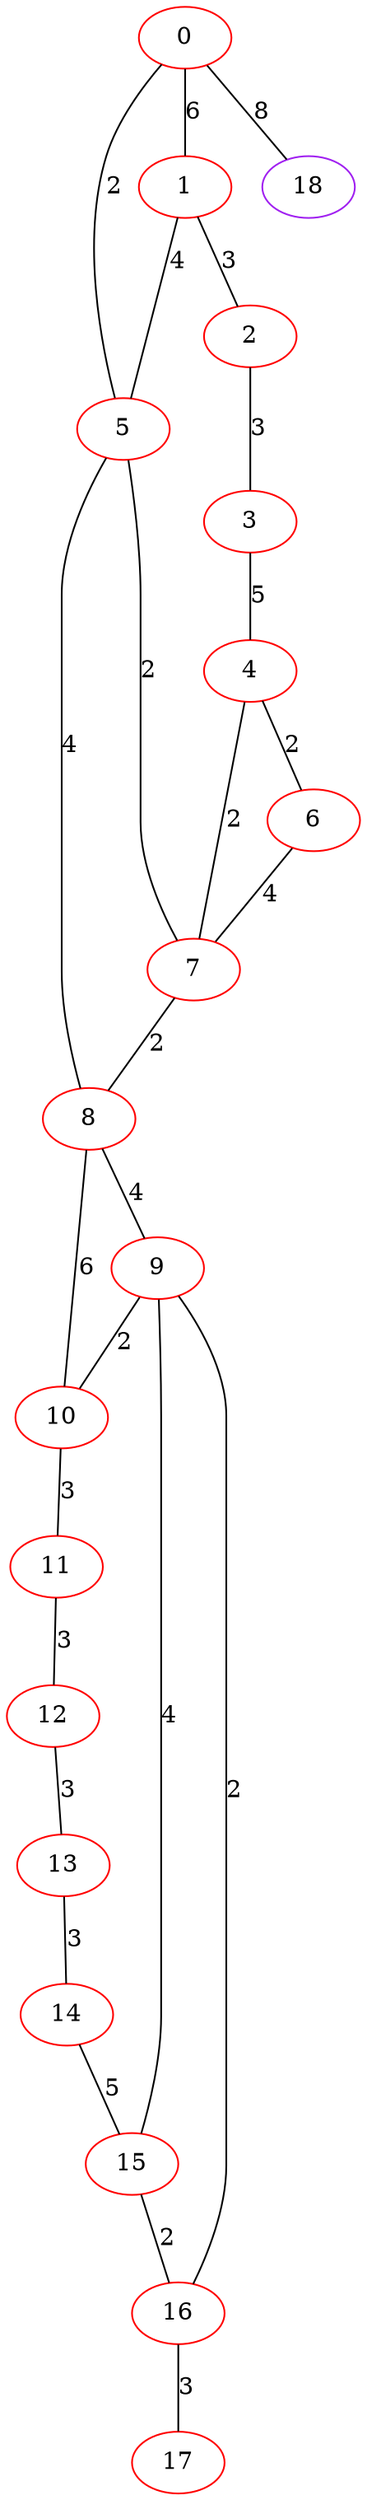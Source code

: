 graph "" {
0 [color=red, weight=1];
1 [color=red, weight=1];
2 [color=red, weight=1];
3 [color=red, weight=1];
4 [color=red, weight=1];
5 [color=red, weight=1];
6 [color=red, weight=1];
7 [color=red, weight=1];
8 [color=red, weight=1];
9 [color=red, weight=1];
10 [color=red, weight=1];
11 [color=red, weight=1];
12 [color=red, weight=1];
13 [color=red, weight=1];
14 [color=red, weight=1];
15 [color=red, weight=1];
16 [color=red, weight=1];
17 [color=red, weight=1];
18 [color=purple, weight=4];
0 -- 1  [key=0, label=6];
0 -- 18  [key=0, label=8];
0 -- 5  [key=0, label=2];
1 -- 2  [key=0, label=3];
1 -- 5  [key=0, label=4];
2 -- 3  [key=0, label=3];
3 -- 4  [key=0, label=5];
4 -- 6  [key=0, label=2];
4 -- 7  [key=0, label=2];
5 -- 8  [key=0, label=4];
5 -- 7  [key=0, label=2];
6 -- 7  [key=0, label=4];
7 -- 8  [key=0, label=2];
8 -- 9  [key=0, label=4];
8 -- 10  [key=0, label=6];
9 -- 16  [key=0, label=2];
9 -- 10  [key=0, label=2];
9 -- 15  [key=0, label=4];
10 -- 11  [key=0, label=3];
11 -- 12  [key=0, label=3];
12 -- 13  [key=0, label=3];
13 -- 14  [key=0, label=3];
14 -- 15  [key=0, label=5];
15 -- 16  [key=0, label=2];
16 -- 17  [key=0, label=3];
}
